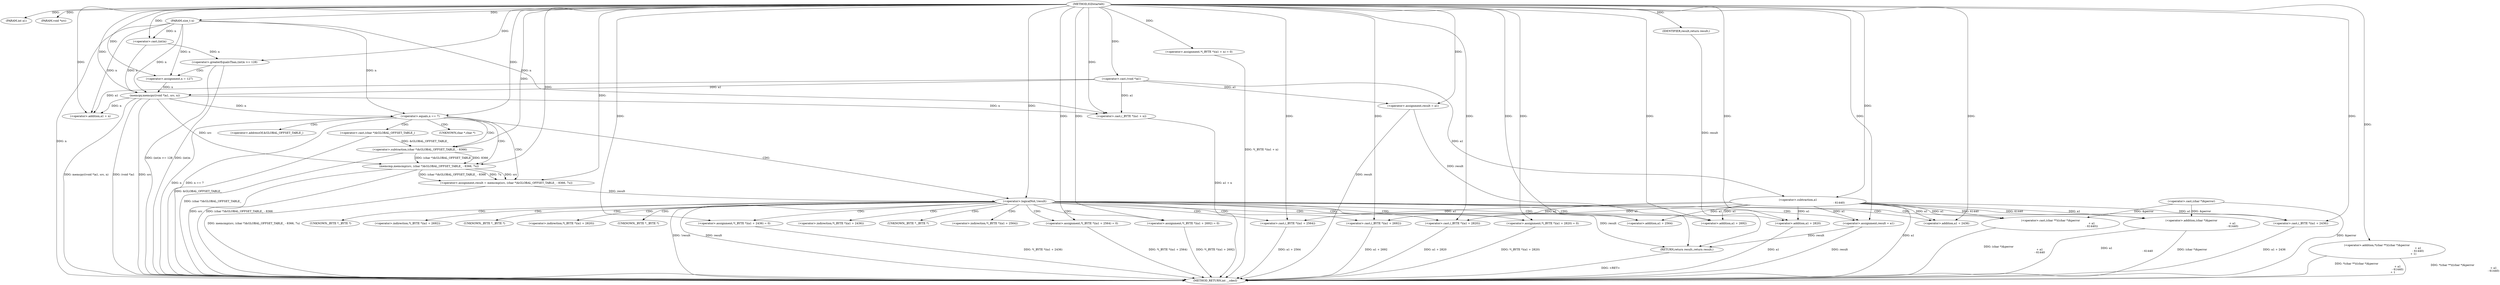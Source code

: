 digraph IGDstartelt {  
"1000102" [label = "(METHOD,IGDstartelt)" ]
"1000204" [label = "(METHOD_RETURN,int __cdecl)" ]
"1000103" [label = "(PARAM,int a1)" ]
"1000104" [label = "(PARAM,void *src)" ]
"1000105" [label = "(PARAM,size_t n)" ]
"1000109" [label = "(<operator>.greaterEqualsThan,(int)n >= 128)" ]
"1000110" [label = "(<operator>.cast,(int)n)" ]
"1000114" [label = "(<operator>.assignment,n = 127)" ]
"1000117" [label = "(memcpy,memcpy((void *)a1, src, n))" ]
"1000118" [label = "(<operator>.cast,(void *)a1)" ]
"1000123" [label = "(<operator>.assignment,*(_BYTE *)(a1 + n) = 0)" ]
"1000125" [label = "(<operator>.cast,(_BYTE *)(a1 + n))" ]
"1000127" [label = "(<operator>.addition,a1 + n)" ]
"1000131" [label = "(<operator>.assignment,result = a1)" ]
"1000134" [label = "(<operator>.addition,*(char **)((char *)&perror\n                                                                                               + a1\n                                                                                               - 61440)\n                                                                                    + 1)" ]
"1000136" [label = "(<operator>.cast,(char **)((char *)&perror\n                                                                                               + a1\n                                                                                               - 61440))" ]
"1000138" [label = "(<operator>.addition,(char *)&perror\n                                                                                               + a1\n                                                                                               - 61440)" ]
"1000139" [label = "(<operator>.cast,(char *)&perror)" ]
"1000143" [label = "(<operator>.subtraction,a1\n                                                                                               - 61440)" ]
"1000148" [label = "(<operator>.equals,n == 7)" ]
"1000152" [label = "(<operator>.assignment,result = memcmp(src, (char *)&GLOBAL_OFFSET_TABLE_ - 8366, 7u))" ]
"1000154" [label = "(memcmp,memcmp(src, (char *)&GLOBAL_OFFSET_TABLE_ - 8366, 7u))" ]
"1000156" [label = "(<operator>.subtraction,(char *)&GLOBAL_OFFSET_TABLE_ - 8366)" ]
"1000157" [label = "(<operator>.cast,(char *)&GLOBAL_OFFSET_TABLE_)" ]
"1000164" [label = "(<operator>.logicalNot,!result)" ]
"1000167" [label = "(<operator>.assignment,*(_BYTE *)(a1 + 2436) = 0)" ]
"1000169" [label = "(<operator>.cast,(_BYTE *)(a1 + 2436))" ]
"1000171" [label = "(<operator>.addition,a1 + 2436)" ]
"1000175" [label = "(<operator>.assignment,*(_BYTE *)(a1 + 2564) = 0)" ]
"1000177" [label = "(<operator>.cast,(_BYTE *)(a1 + 2564))" ]
"1000179" [label = "(<operator>.addition,a1 + 2564)" ]
"1000183" [label = "(<operator>.assignment,*(_BYTE *)(a1 + 2692) = 0)" ]
"1000185" [label = "(<operator>.cast,(_BYTE *)(a1 + 2692))" ]
"1000187" [label = "(<operator>.addition,a1 + 2692)" ]
"1000191" [label = "(<operator>.assignment,result = a1)" ]
"1000194" [label = "(<operator>.assignment,*(_BYTE *)(a1 + 2820) = 0)" ]
"1000196" [label = "(<operator>.cast,(_BYTE *)(a1 + 2820))" ]
"1000198" [label = "(<operator>.addition,a1 + 2820)" ]
"1000202" [label = "(RETURN,return result;,return result;)" ]
"1000203" [label = "(IDENTIFIER,result,return result;)" ]
"1000158" [label = "(UNKNOWN,char *,char *)" ]
"1000159" [label = "(<operator>.addressOf,&GLOBAL_OFFSET_TABLE_)" ]
"1000168" [label = "(<operator>.indirection,*(_BYTE *)(a1 + 2436))" ]
"1000170" [label = "(UNKNOWN,_BYTE *,_BYTE *)" ]
"1000176" [label = "(<operator>.indirection,*(_BYTE *)(a1 + 2564))" ]
"1000178" [label = "(UNKNOWN,_BYTE *,_BYTE *)" ]
"1000184" [label = "(<operator>.indirection,*(_BYTE *)(a1 + 2692))" ]
"1000186" [label = "(UNKNOWN,_BYTE *,_BYTE *)" ]
"1000195" [label = "(<operator>.indirection,*(_BYTE *)(a1 + 2820))" ]
"1000197" [label = "(UNKNOWN,_BYTE *,_BYTE *)" ]
  "1000202" -> "1000204"  [ label = "DDG: <RET>"] 
  "1000109" -> "1000204"  [ label = "DDG: (int)n >= 128"] 
  "1000123" -> "1000204"  [ label = "DDG: *(_BYTE *)(a1 + n)"] 
  "1000156" -> "1000204"  [ label = "DDG: (char *)&GLOBAL_OFFSET_TABLE_"] 
  "1000134" -> "1000204"  [ label = "DDG: *(char **)((char *)&perror\n                                                                                               + a1\n                                                                                               - 61440)\n                                                                                    + 1"] 
  "1000148" -> "1000204"  [ label = "DDG: n"] 
  "1000136" -> "1000204"  [ label = "DDG: (char *)&perror\n                                                                                               + a1\n                                                                                               - 61440"] 
  "1000196" -> "1000204"  [ label = "DDG: a1 + 2820"] 
  "1000169" -> "1000204"  [ label = "DDG: a1 + 2436"] 
  "1000154" -> "1000204"  [ label = "DDG: (char *)&GLOBAL_OFFSET_TABLE_ - 8366"] 
  "1000194" -> "1000204"  [ label = "DDG: *(_BYTE *)(a1 + 2820)"] 
  "1000164" -> "1000204"  [ label = "DDG: !result"] 
  "1000143" -> "1000204"  [ label = "DDG: a1"] 
  "1000138" -> "1000204"  [ label = "DDG: a1\n                                                                                               - 61440"] 
  "1000117" -> "1000204"  [ label = "DDG: memcpy((void *)a1, src, n)"] 
  "1000198" -> "1000204"  [ label = "DDG: a1"] 
  "1000125" -> "1000204"  [ label = "DDG: a1 + n"] 
  "1000138" -> "1000204"  [ label = "DDG: (char *)&perror"] 
  "1000117" -> "1000204"  [ label = "DDG: (void *)a1"] 
  "1000105" -> "1000204"  [ label = "DDG: n"] 
  "1000183" -> "1000204"  [ label = "DDG: *(_BYTE *)(a1 + 2692)"] 
  "1000117" -> "1000204"  [ label = "DDG: src"] 
  "1000109" -> "1000204"  [ label = "DDG: (int)n"] 
  "1000148" -> "1000204"  [ label = "DDG: n == 7"] 
  "1000154" -> "1000204"  [ label = "DDG: src"] 
  "1000157" -> "1000204"  [ label = "DDG: &GLOBAL_OFFSET_TABLE_"] 
  "1000134" -> "1000204"  [ label = "DDG: *(char **)((char *)&perror\n                                                                                               + a1\n                                                                                               - 61440)"] 
  "1000139" -> "1000204"  [ label = "DDG: &perror"] 
  "1000191" -> "1000204"  [ label = "DDG: result"] 
  "1000185" -> "1000204"  [ label = "DDG: a1 + 2692"] 
  "1000175" -> "1000204"  [ label = "DDG: *(_BYTE *)(a1 + 2564)"] 
  "1000177" -> "1000204"  [ label = "DDG: a1 + 2564"] 
  "1000152" -> "1000204"  [ label = "DDG: memcmp(src, (char *)&GLOBAL_OFFSET_TABLE_ - 8366, 7u)"] 
  "1000167" -> "1000204"  [ label = "DDG: *(_BYTE *)(a1 + 2436)"] 
  "1000164" -> "1000204"  [ label = "DDG: result"] 
  "1000131" -> "1000204"  [ label = "DDG: result"] 
  "1000102" -> "1000103"  [ label = "DDG: "] 
  "1000102" -> "1000104"  [ label = "DDG: "] 
  "1000102" -> "1000105"  [ label = "DDG: "] 
  "1000110" -> "1000109"  [ label = "DDG: n"] 
  "1000105" -> "1000110"  [ label = "DDG: n"] 
  "1000102" -> "1000110"  [ label = "DDG: "] 
  "1000102" -> "1000109"  [ label = "DDG: "] 
  "1000102" -> "1000114"  [ label = "DDG: "] 
  "1000105" -> "1000114"  [ label = "DDG: n"] 
  "1000118" -> "1000117"  [ label = "DDG: a1"] 
  "1000102" -> "1000118"  [ label = "DDG: "] 
  "1000102" -> "1000117"  [ label = "DDG: "] 
  "1000114" -> "1000117"  [ label = "DDG: n"] 
  "1000110" -> "1000117"  [ label = "DDG: n"] 
  "1000105" -> "1000117"  [ label = "DDG: n"] 
  "1000102" -> "1000123"  [ label = "DDG: "] 
  "1000118" -> "1000125"  [ label = "DDG: a1"] 
  "1000102" -> "1000125"  [ label = "DDG: "] 
  "1000117" -> "1000125"  [ label = "DDG: n"] 
  "1000105" -> "1000125"  [ label = "DDG: n"] 
  "1000118" -> "1000127"  [ label = "DDG: a1"] 
  "1000102" -> "1000127"  [ label = "DDG: "] 
  "1000117" -> "1000127"  [ label = "DDG: n"] 
  "1000105" -> "1000127"  [ label = "DDG: n"] 
  "1000102" -> "1000131"  [ label = "DDG: "] 
  "1000118" -> "1000131"  [ label = "DDG: a1"] 
  "1000102" -> "1000134"  [ label = "DDG: "] 
  "1000139" -> "1000136"  [ label = "DDG: &perror"] 
  "1000143" -> "1000136"  [ label = "DDG: a1"] 
  "1000143" -> "1000136"  [ label = "DDG: 61440"] 
  "1000139" -> "1000138"  [ label = "DDG: &perror"] 
  "1000143" -> "1000138"  [ label = "DDG: a1"] 
  "1000143" -> "1000138"  [ label = "DDG: 61440"] 
  "1000102" -> "1000143"  [ label = "DDG: "] 
  "1000118" -> "1000143"  [ label = "DDG: a1"] 
  "1000105" -> "1000148"  [ label = "DDG: n"] 
  "1000102" -> "1000148"  [ label = "DDG: "] 
  "1000117" -> "1000148"  [ label = "DDG: n"] 
  "1000154" -> "1000152"  [ label = "DDG: src"] 
  "1000154" -> "1000152"  [ label = "DDG: (char *)&GLOBAL_OFFSET_TABLE_ - 8366"] 
  "1000154" -> "1000152"  [ label = "DDG: 7u"] 
  "1000102" -> "1000152"  [ label = "DDG: "] 
  "1000117" -> "1000154"  [ label = "DDG: src"] 
  "1000102" -> "1000154"  [ label = "DDG: "] 
  "1000156" -> "1000154"  [ label = "DDG: (char *)&GLOBAL_OFFSET_TABLE_"] 
  "1000156" -> "1000154"  [ label = "DDG: 8366"] 
  "1000157" -> "1000156"  [ label = "DDG: &GLOBAL_OFFSET_TABLE_"] 
  "1000102" -> "1000156"  [ label = "DDG: "] 
  "1000152" -> "1000164"  [ label = "DDG: result"] 
  "1000102" -> "1000164"  [ label = "DDG: "] 
  "1000102" -> "1000167"  [ label = "DDG: "] 
  "1000143" -> "1000169"  [ label = "DDG: a1"] 
  "1000102" -> "1000169"  [ label = "DDG: "] 
  "1000143" -> "1000171"  [ label = "DDG: a1"] 
  "1000102" -> "1000171"  [ label = "DDG: "] 
  "1000102" -> "1000175"  [ label = "DDG: "] 
  "1000102" -> "1000177"  [ label = "DDG: "] 
  "1000143" -> "1000177"  [ label = "DDG: a1"] 
  "1000102" -> "1000179"  [ label = "DDG: "] 
  "1000143" -> "1000179"  [ label = "DDG: a1"] 
  "1000102" -> "1000183"  [ label = "DDG: "] 
  "1000102" -> "1000185"  [ label = "DDG: "] 
  "1000143" -> "1000185"  [ label = "DDG: a1"] 
  "1000102" -> "1000187"  [ label = "DDG: "] 
  "1000143" -> "1000187"  [ label = "DDG: a1"] 
  "1000102" -> "1000191"  [ label = "DDG: "] 
  "1000143" -> "1000191"  [ label = "DDG: a1"] 
  "1000102" -> "1000194"  [ label = "DDG: "] 
  "1000102" -> "1000196"  [ label = "DDG: "] 
  "1000143" -> "1000196"  [ label = "DDG: a1"] 
  "1000102" -> "1000198"  [ label = "DDG: "] 
  "1000143" -> "1000198"  [ label = "DDG: a1"] 
  "1000203" -> "1000202"  [ label = "DDG: result"] 
  "1000191" -> "1000202"  [ label = "DDG: result"] 
  "1000164" -> "1000202"  [ label = "DDG: result"] 
  "1000131" -> "1000202"  [ label = "DDG: result"] 
  "1000102" -> "1000203"  [ label = "DDG: "] 
  "1000109" -> "1000114"  [ label = "CDG: "] 
  "1000148" -> "1000164"  [ label = "CDG: "] 
  "1000148" -> "1000159"  [ label = "CDG: "] 
  "1000148" -> "1000158"  [ label = "CDG: "] 
  "1000148" -> "1000157"  [ label = "CDG: "] 
  "1000148" -> "1000156"  [ label = "CDG: "] 
  "1000148" -> "1000154"  [ label = "CDG: "] 
  "1000148" -> "1000152"  [ label = "CDG: "] 
  "1000164" -> "1000176"  [ label = "CDG: "] 
  "1000164" -> "1000175"  [ label = "CDG: "] 
  "1000164" -> "1000171"  [ label = "CDG: "] 
  "1000164" -> "1000170"  [ label = "CDG: "] 
  "1000164" -> "1000169"  [ label = "CDG: "] 
  "1000164" -> "1000168"  [ label = "CDG: "] 
  "1000164" -> "1000167"  [ label = "CDG: "] 
  "1000164" -> "1000191"  [ label = "CDG: "] 
  "1000164" -> "1000187"  [ label = "CDG: "] 
  "1000164" -> "1000186"  [ label = "CDG: "] 
  "1000164" -> "1000185"  [ label = "CDG: "] 
  "1000164" -> "1000184"  [ label = "CDG: "] 
  "1000164" -> "1000183"  [ label = "CDG: "] 
  "1000164" -> "1000179"  [ label = "CDG: "] 
  "1000164" -> "1000178"  [ label = "CDG: "] 
  "1000164" -> "1000177"  [ label = "CDG: "] 
  "1000164" -> "1000198"  [ label = "CDG: "] 
  "1000164" -> "1000197"  [ label = "CDG: "] 
  "1000164" -> "1000196"  [ label = "CDG: "] 
  "1000164" -> "1000195"  [ label = "CDG: "] 
  "1000164" -> "1000194"  [ label = "CDG: "] 
}
